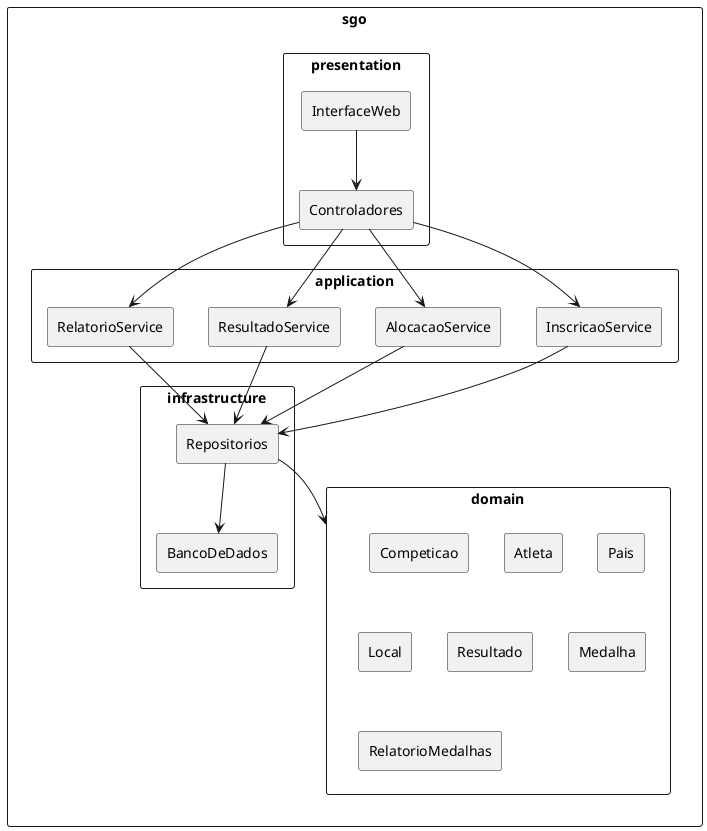 @startuml
skinparam packageStyle rectangle
skinparam componentStyle rectangle

package "sgo" {

  package "presentation" {
    [InterfaceWeb]
    [Controladores]
  }

  package "application" {
    [InscricaoService]
    [AlocacaoService]
    [ResultadoService]
    [RelatorioService]
  }

  package "domain" {
    [Competicao]
    [Atleta]
    [Pais]
    [Local]
    [Resultado]
    [Medalha]
    [RelatorioMedalhas]
  }

  package "infrastructure" {
    [BancoDeDados]
    [Repositorios]
  }
}

' --- Dependências principais ---
[InterfaceWeb] --> [Controladores]
[Controladores] --> [InscricaoService]
[Controladores] --> [AlocacaoService]
[Controladores] --> [ResultadoService]
[Controladores] --> [RelatorioService]

[InscricaoService] --> [Repositorios]
[AlocacaoService] --> [Repositorios]
[ResultadoService] --> [Repositorios]
[RelatorioService] --> [Repositorios]

[Repositorios] --> [BancoDeDados]
[Repositorios] --> [domain]

@enduml
